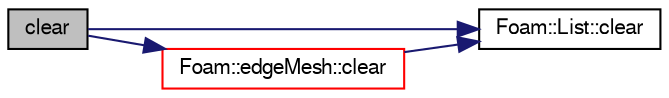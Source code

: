 digraph "clear"
{
  bgcolor="transparent";
  edge [fontname="FreeSans",fontsize="10",labelfontname="FreeSans",labelfontsize="10"];
  node [fontname="FreeSans",fontsize="10",shape=record];
  rankdir="LR";
  Node864 [label="clear",height=0.2,width=0.4,color="black", fillcolor="grey75", style="filled", fontcolor="black"];
  Node864 -> Node865 [color="midnightblue",fontsize="10",style="solid",fontname="FreeSans"];
  Node865 [label="Foam::List::clear",height=0.2,width=0.4,color="black",URL="$a25694.html#ac8bb3912a3ce86b15842e79d0b421204",tooltip="Clear the list, i.e. set size to zero. "];
  Node864 -> Node866 [color="midnightblue",fontsize="10",style="solid",fontname="FreeSans"];
  Node866 [label="Foam::edgeMesh::clear",height=0.2,width=0.4,color="red",URL="$a21754.html#ac8bb3912a3ce86b15842e79d0b421204",tooltip="Clear all storage. "];
  Node866 -> Node865 [color="midnightblue",fontsize="10",style="solid",fontname="FreeSans"];
}
